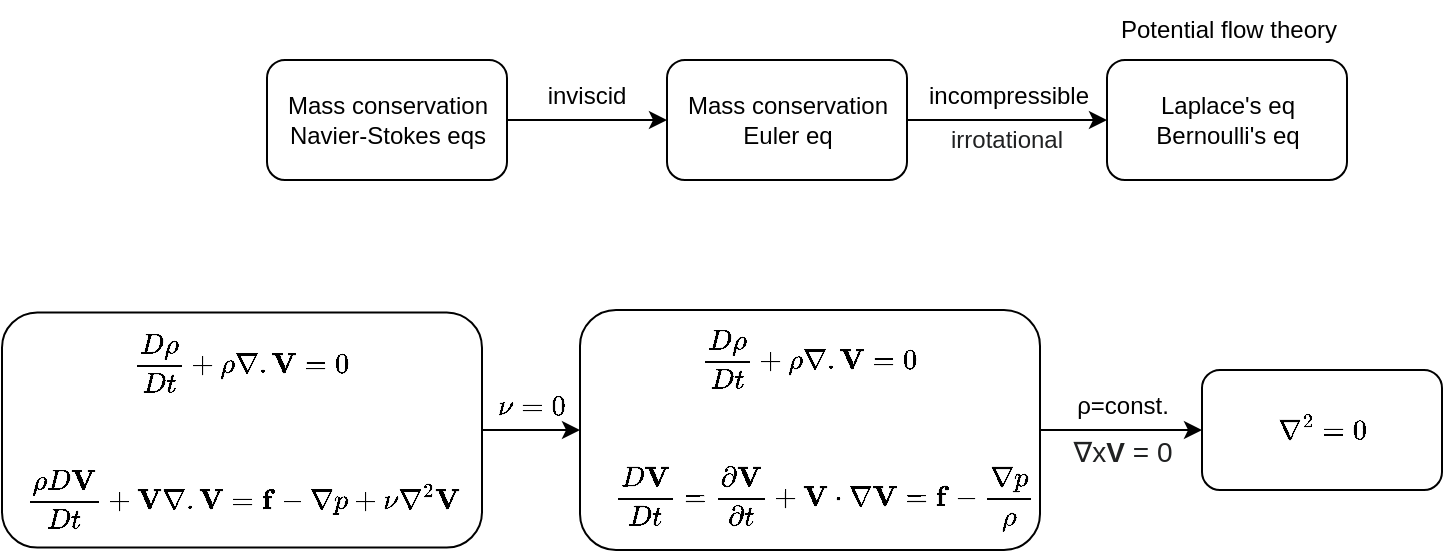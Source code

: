 <mxfile version="21.1.8" type="device">
  <diagram id="C5RBs43oDa-KdzZeNtuy" name="Page-1">
    <mxGraphModel dx="954" dy="647" grid="1" gridSize="10" guides="1" tooltips="1" connect="1" arrows="1" fold="1" page="1" pageScale="1" pageWidth="827" pageHeight="1169" math="1" shadow="0">
      <root>
        <mxCell id="WIyWlLk6GJQsqaUBKTNV-0" />
        <mxCell id="WIyWlLk6GJQsqaUBKTNV-1" parent="WIyWlLk6GJQsqaUBKTNV-0" />
        <mxCell id="h3iGEbAcrN5iRnqlv0FF-5" value="" style="edgeStyle=orthogonalEdgeStyle;rounded=0;orthogonalLoop=1;jettySize=auto;html=1;" parent="WIyWlLk6GJQsqaUBKTNV-1" source="h3iGEbAcrN5iRnqlv0FF-2" target="h3iGEbAcrN5iRnqlv0FF-4" edge="1">
          <mxGeometry relative="1" as="geometry" />
        </mxCell>
        <mxCell id="h3iGEbAcrN5iRnqlv0FF-2" value="Mass conservation&lt;br&gt;Navier-Stokes eqs" style="whiteSpace=wrap;html=1;rounded=1;glass=0;strokeWidth=1;shadow=0;" parent="WIyWlLk6GJQsqaUBKTNV-1" vertex="1">
          <mxGeometry x="142.5" y="230" width="120" height="60" as="geometry" />
        </mxCell>
        <mxCell id="h3iGEbAcrN5iRnqlv0FF-8" value="" style="edgeStyle=orthogonalEdgeStyle;rounded=0;orthogonalLoop=1;jettySize=auto;html=1;" parent="WIyWlLk6GJQsqaUBKTNV-1" source="h3iGEbAcrN5iRnqlv0FF-4" target="h3iGEbAcrN5iRnqlv0FF-7" edge="1">
          <mxGeometry relative="1" as="geometry" />
        </mxCell>
        <mxCell id="h3iGEbAcrN5iRnqlv0FF-4" value="Mass conservation&lt;br&gt;Euler eq" style="whiteSpace=wrap;html=1;rounded=1;glass=0;strokeWidth=1;shadow=0;" parent="WIyWlLk6GJQsqaUBKTNV-1" vertex="1">
          <mxGeometry x="342.5" y="230" width="120" height="60" as="geometry" />
        </mxCell>
        <mxCell id="h3iGEbAcrN5iRnqlv0FF-6" value="inviscid" style="text;html=1;align=center;verticalAlign=middle;resizable=0;points=[];autosize=1;strokeColor=none;fillColor=none;" parent="WIyWlLk6GJQsqaUBKTNV-1" vertex="1">
          <mxGeometry x="271.5" y="233" width="60" height="30" as="geometry" />
        </mxCell>
        <mxCell id="h3iGEbAcrN5iRnqlv0FF-7" value="Laplace&#39;s eq&lt;br&gt;Bernoulli&#39;s eq" style="whiteSpace=wrap;html=1;rounded=1;glass=0;strokeWidth=1;shadow=0;" parent="WIyWlLk6GJQsqaUBKTNV-1" vertex="1">
          <mxGeometry x="562.5" y="230" width="120" height="60" as="geometry" />
        </mxCell>
        <mxCell id="h3iGEbAcrN5iRnqlv0FF-9" value="incompressible" style="text;html=1;align=center;verticalAlign=middle;resizable=0;points=[];autosize=1;strokeColor=none;fillColor=none;" parent="WIyWlLk6GJQsqaUBKTNV-1" vertex="1">
          <mxGeometry x="462.5" y="233" width="100" height="30" as="geometry" />
        </mxCell>
        <mxCell id="h3iGEbAcrN5iRnqlv0FF-10" value="&lt;div style=&quot;text-align: start;&quot;&gt;&lt;font style=&quot;font-size: 12px;&quot; face=&quot;sans-serif&quot; color=&quot;#202122&quot;&gt;&lt;span style=&quot;background-color: rgb(255, 255, 255);&quot;&gt;irrotational&lt;/span&gt;&lt;/font&gt;&lt;/div&gt;" style="text;html=1;align=center;verticalAlign=middle;resizable=0;points=[];autosize=1;strokeColor=none;fillColor=none;" parent="WIyWlLk6GJQsqaUBKTNV-1" vertex="1">
          <mxGeometry x="471.5" y="255" width="80" height="30" as="geometry" />
        </mxCell>
        <mxCell id="9WPusUnOcBkyx_wIXrei-0" value="Potential flow theory" style="text;html=1;align=center;verticalAlign=middle;resizable=0;points=[];autosize=1;strokeColor=none;fillColor=none;" parent="WIyWlLk6GJQsqaUBKTNV-1" vertex="1">
          <mxGeometry x="557.5" y="200" width="130" height="30" as="geometry" />
        </mxCell>
        <mxCell id="b8Hv4RSbSWvBp6GGg8zf-2" value="" style="edgeStyle=orthogonalEdgeStyle;rounded=0;orthogonalLoop=1;jettySize=auto;html=1;" parent="WIyWlLk6GJQsqaUBKTNV-1" source="b8Hv4RSbSWvBp6GGg8zf-3" target="b8Hv4RSbSWvBp6GGg8zf-5" edge="1">
          <mxGeometry relative="1" as="geometry" />
        </mxCell>
        <mxCell id="b8Hv4RSbSWvBp6GGg8zf-3" value="$$\frac{D\rho}{Dt}+\rho\nabla.\mathbf{V}&lt;br&gt;&amp;nbsp;=0$$&lt;br&gt;$$\frac{\rho D\mathbf{V}&lt;br&gt;}{Dt}+\mathbf{V}&lt;br&gt;\nabla.\mathbf{V}&lt;br style=&quot;border-color: var(--border-color);&quot;&gt;&amp;nbsp;=\mathbf{f}&lt;br&gt;-\nabla p+\nu \nabla^2\mathbf{V}&lt;br&gt;$$" style="whiteSpace=wrap;html=1;rounded=1;glass=0;strokeWidth=1;shadow=0;" parent="WIyWlLk6GJQsqaUBKTNV-1" vertex="1">
          <mxGeometry x="10" y="356.25" width="240" height="117.5" as="geometry" />
        </mxCell>
        <mxCell id="b8Hv4RSbSWvBp6GGg8zf-4" value="" style="edgeStyle=orthogonalEdgeStyle;rounded=0;orthogonalLoop=1;jettySize=auto;html=1;" parent="WIyWlLk6GJQsqaUBKTNV-1" source="b8Hv4RSbSWvBp6GGg8zf-5" target="b8Hv4RSbSWvBp6GGg8zf-7" edge="1">
          <mxGeometry relative="1" as="geometry" />
        </mxCell>
        <mxCell id="b8Hv4RSbSWvBp6GGg8zf-5" value="$$\frac{D\rho}{Dt}+\rho\nabla.\mathbf{V}&lt;br style=&quot;border-color: var(--border-color);&quot;&gt;&amp;nbsp;=0$$&lt;br&gt;$$\quad\frac{D\mathbf{V}}{Dt} =\frac{\partial \mathbf{V}}{\partial t}+\mathbf{V} \cdot \nabla \mathbf{V}=\mathbf{f}&lt;br&gt;-\frac{\nabla p}{\rho}$$" style="whiteSpace=wrap;html=1;rounded=1;glass=0;strokeWidth=1;shadow=0;" parent="WIyWlLk6GJQsqaUBKTNV-1" vertex="1">
          <mxGeometry x="299" y="355" width="230" height="120" as="geometry" />
        </mxCell>
        <mxCell id="b8Hv4RSbSWvBp6GGg8zf-6" value="$$\nu=0$$" style="text;html=1;align=center;verticalAlign=middle;resizable=0;points=[];autosize=1;strokeColor=none;fillColor=none;" parent="WIyWlLk6GJQsqaUBKTNV-1" vertex="1">
          <mxGeometry x="234" y="388" width="80" height="30" as="geometry" />
        </mxCell>
        <mxCell id="b8Hv4RSbSWvBp6GGg8zf-7" value="$$\nabla^2 = 0&lt;br&gt;$$" style="whiteSpace=wrap;html=1;rounded=1;glass=0;strokeWidth=1;shadow=0;" parent="WIyWlLk6GJQsqaUBKTNV-1" vertex="1">
          <mxGeometry x="610" y="385" width="120" height="60" as="geometry" />
        </mxCell>
        <mxCell id="b8Hv4RSbSWvBp6GGg8zf-8" value="ρ=const." style="text;html=1;align=center;verticalAlign=middle;resizable=0;points=[];autosize=1;strokeColor=none;fillColor=none;" parent="WIyWlLk6GJQsqaUBKTNV-1" vertex="1">
          <mxGeometry x="535" y="388" width="70" height="30" as="geometry" />
        </mxCell>
        <mxCell id="b8Hv4RSbSWvBp6GGg8zf-9" value="&lt;span style=&quot;color: rgb(32, 33, 34); font-family: sans-serif; font-size: 14px; text-align: start; background-color: rgb(255, 255, 255);&quot;&gt;∇x&lt;/span&gt;&lt;b style=&quot;color: rgb(32, 33, 34); font-family: sans-serif; font-size: 14px; text-align: start; background-color: rgb(255, 255, 255);&quot;&gt;V &lt;/b&gt;&lt;span style=&quot;color: rgb(32, 33, 34); font-family: sans-serif; font-size: 14px; text-align: start; background-color: rgb(255, 255, 255);&quot;&gt;= 0&lt;/span&gt;" style="text;html=1;align=center;verticalAlign=middle;resizable=0;points=[];autosize=1;strokeColor=none;fillColor=none;" parent="WIyWlLk6GJQsqaUBKTNV-1" vertex="1">
          <mxGeometry x="535" y="411" width="70" height="30" as="geometry" />
        </mxCell>
      </root>
    </mxGraphModel>
  </diagram>
</mxfile>
